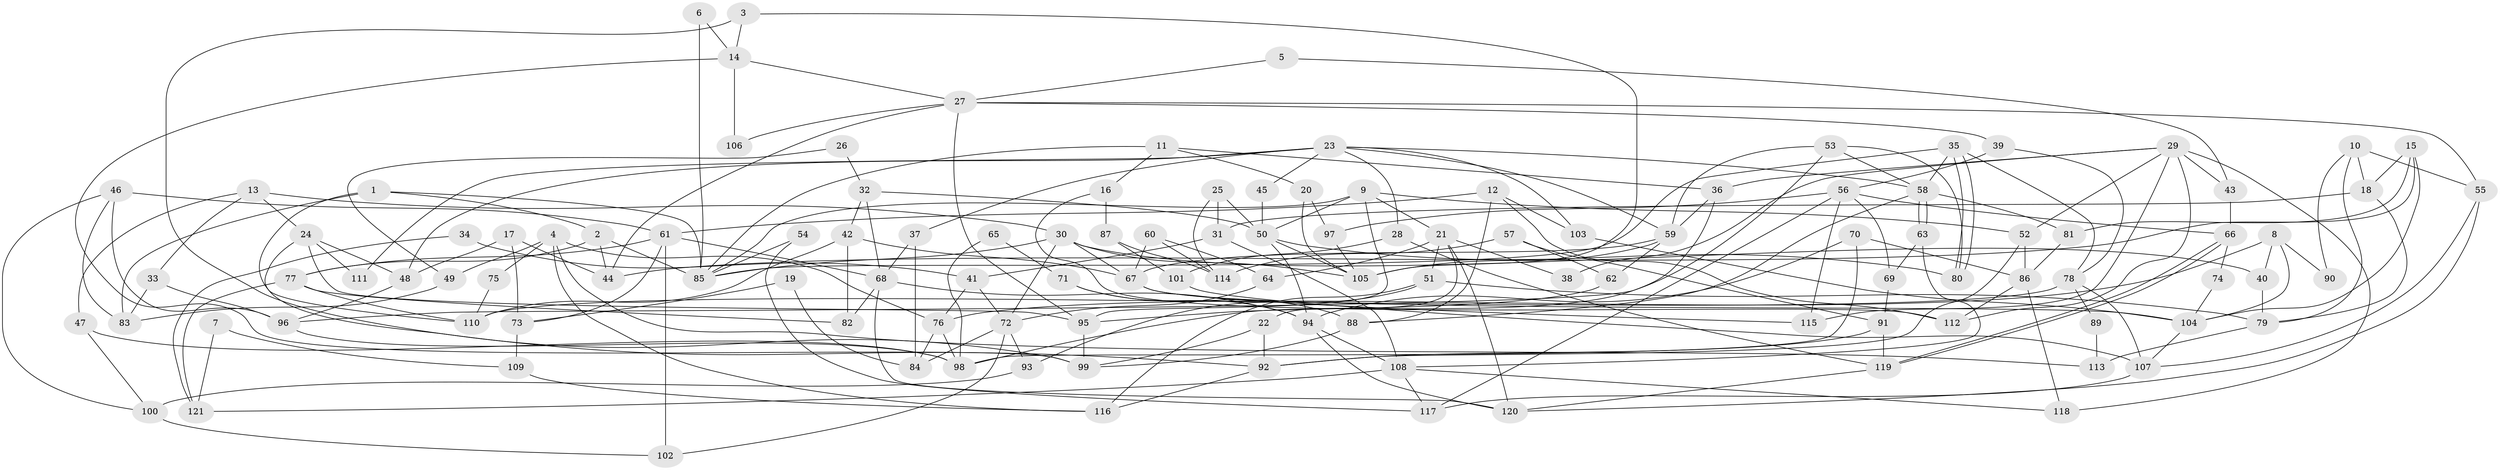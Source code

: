 // Generated by graph-tools (version 1.1) at 2025/49/03/09/25 04:49:45]
// undirected, 121 vertices, 242 edges
graph export_dot {
graph [start="1"]
  node [color=gray90,style=filled];
  1;
  2;
  3;
  4;
  5;
  6;
  7;
  8;
  9;
  10;
  11;
  12;
  13;
  14;
  15;
  16;
  17;
  18;
  19;
  20;
  21;
  22;
  23;
  24;
  25;
  26;
  27;
  28;
  29;
  30;
  31;
  32;
  33;
  34;
  35;
  36;
  37;
  38;
  39;
  40;
  41;
  42;
  43;
  44;
  45;
  46;
  47;
  48;
  49;
  50;
  51;
  52;
  53;
  54;
  55;
  56;
  57;
  58;
  59;
  60;
  61;
  62;
  63;
  64;
  65;
  66;
  67;
  68;
  69;
  70;
  71;
  72;
  73;
  74;
  75;
  76;
  77;
  78;
  79;
  80;
  81;
  82;
  83;
  84;
  85;
  86;
  87;
  88;
  89;
  90;
  91;
  92;
  93;
  94;
  95;
  96;
  97;
  98;
  99;
  100;
  101;
  102;
  103;
  104;
  105;
  106;
  107;
  108;
  109;
  110;
  111;
  112;
  113;
  114;
  115;
  116;
  117;
  118;
  119;
  120;
  121;
  1 -- 85;
  1 -- 110;
  1 -- 2;
  1 -- 83;
  2 -- 85;
  2 -- 44;
  2 -- 77;
  3 -- 92;
  3 -- 105;
  3 -- 14;
  4 -- 116;
  4 -- 76;
  4 -- 49;
  4 -- 75;
  4 -- 113;
  5 -- 43;
  5 -- 27;
  6 -- 85;
  6 -- 14;
  7 -- 109;
  7 -- 121;
  8 -- 104;
  8 -- 76;
  8 -- 40;
  8 -- 90;
  9 -- 95;
  9 -- 50;
  9 -- 21;
  9 -- 52;
  9 -- 85;
  10 -- 79;
  10 -- 55;
  10 -- 18;
  10 -- 90;
  11 -- 85;
  11 -- 36;
  11 -- 16;
  11 -- 20;
  12 -- 103;
  12 -- 61;
  12 -- 88;
  12 -- 112;
  13 -- 47;
  13 -- 30;
  13 -- 24;
  13 -- 33;
  14 -- 27;
  14 -- 99;
  14 -- 106;
  15 -- 18;
  15 -- 81;
  15 -- 44;
  15 -- 104;
  16 -- 112;
  16 -- 87;
  17 -- 44;
  17 -- 48;
  17 -- 73;
  18 -- 31;
  18 -- 79;
  19 -- 73;
  19 -- 84;
  20 -- 105;
  20 -- 97;
  21 -- 120;
  21 -- 22;
  21 -- 38;
  21 -- 51;
  21 -- 64;
  22 -- 99;
  22 -- 92;
  23 -- 58;
  23 -- 59;
  23 -- 28;
  23 -- 37;
  23 -- 45;
  23 -- 48;
  23 -- 103;
  23 -- 111;
  24 -- 95;
  24 -- 48;
  24 -- 99;
  24 -- 111;
  25 -- 50;
  25 -- 114;
  25 -- 31;
  26 -- 32;
  26 -- 49;
  27 -- 55;
  27 -- 44;
  27 -- 39;
  27 -- 95;
  27 -- 106;
  28 -- 119;
  28 -- 101;
  29 -- 118;
  29 -- 115;
  29 -- 36;
  29 -- 38;
  29 -- 43;
  29 -- 52;
  29 -- 112;
  30 -- 67;
  30 -- 85;
  30 -- 40;
  30 -- 72;
  30 -- 105;
  31 -- 108;
  31 -- 41;
  32 -- 50;
  32 -- 68;
  32 -- 42;
  33 -- 96;
  33 -- 83;
  34 -- 41;
  34 -- 121;
  35 -- 80;
  35 -- 80;
  35 -- 58;
  35 -- 78;
  35 -- 85;
  36 -- 98;
  36 -- 59;
  37 -- 84;
  37 -- 68;
  39 -- 78;
  39 -- 56;
  40 -- 79;
  41 -- 72;
  41 -- 76;
  42 -- 110;
  42 -- 67;
  42 -- 82;
  43 -- 66;
  45 -- 50;
  46 -- 83;
  46 -- 96;
  46 -- 61;
  46 -- 100;
  47 -- 98;
  47 -- 100;
  48 -- 96;
  49 -- 83;
  50 -- 105;
  50 -- 94;
  50 -- 80;
  51 -- 79;
  51 -- 93;
  51 -- 116;
  52 -- 86;
  52 -- 92;
  53 -- 80;
  53 -- 58;
  53 -- 59;
  53 -- 96;
  54 -- 85;
  54 -- 117;
  55 -- 120;
  55 -- 107;
  56 -- 97;
  56 -- 66;
  56 -- 69;
  56 -- 115;
  56 -- 117;
  57 -- 62;
  57 -- 91;
  57 -- 114;
  58 -- 63;
  58 -- 63;
  58 -- 88;
  58 -- 81;
  59 -- 62;
  59 -- 67;
  59 -- 105;
  60 -- 67;
  60 -- 64;
  60 -- 114;
  61 -- 77;
  61 -- 68;
  61 -- 73;
  61 -- 102;
  62 -- 95;
  63 -- 108;
  63 -- 69;
  64 -- 72;
  65 -- 98;
  65 -- 71;
  66 -- 119;
  66 -- 119;
  66 -- 74;
  67 -- 104;
  67 -- 115;
  68 -- 82;
  68 -- 94;
  68 -- 120;
  69 -- 91;
  70 -- 86;
  70 -- 94;
  70 -- 98;
  71 -- 88;
  71 -- 94;
  72 -- 102;
  72 -- 84;
  72 -- 93;
  73 -- 109;
  74 -- 104;
  75 -- 110;
  76 -- 98;
  76 -- 84;
  77 -- 82;
  77 -- 110;
  77 -- 121;
  78 -- 107;
  78 -- 89;
  78 -- 110;
  79 -- 113;
  81 -- 86;
  86 -- 112;
  86 -- 118;
  87 -- 114;
  87 -- 101;
  88 -- 99;
  89 -- 113;
  91 -- 92;
  91 -- 119;
  92 -- 116;
  93 -- 100;
  94 -- 120;
  94 -- 108;
  95 -- 99;
  96 -- 98;
  97 -- 105;
  100 -- 102;
  101 -- 107;
  103 -- 104;
  104 -- 107;
  107 -- 117;
  108 -- 117;
  108 -- 118;
  108 -- 121;
  109 -- 116;
  119 -- 120;
}
